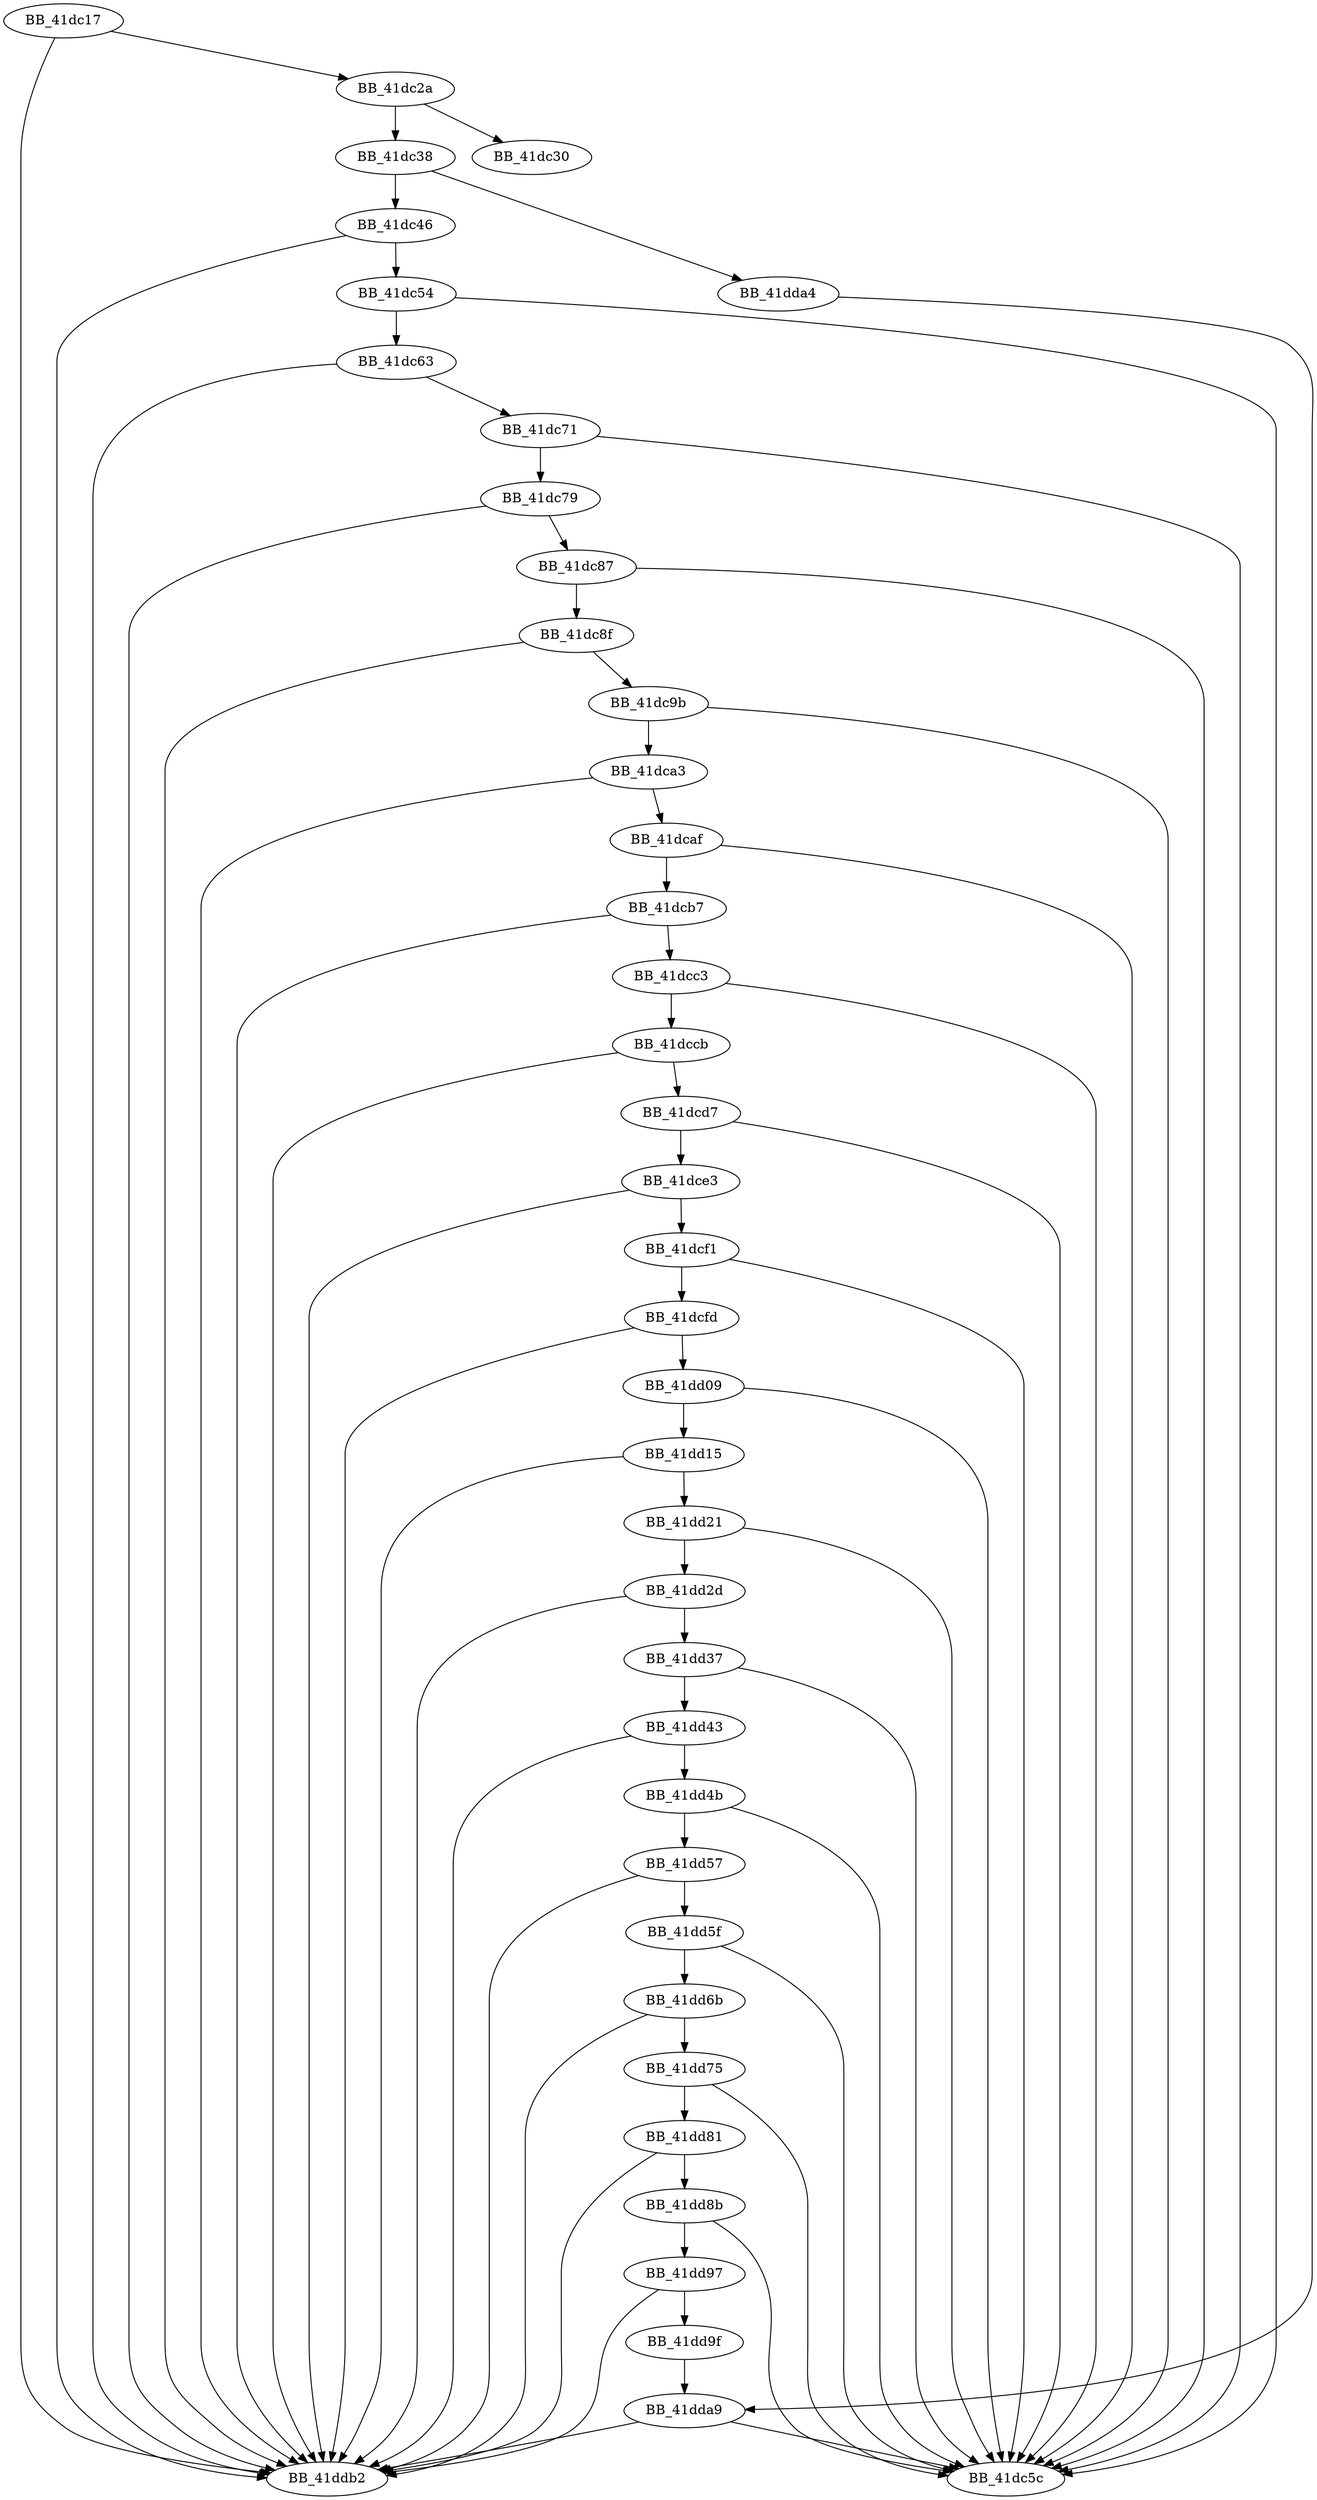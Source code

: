 DiGraph __wchartodigit{
BB_41dc17->BB_41dc2a
BB_41dc17->BB_41ddb2
BB_41dc2a->BB_41dc30
BB_41dc2a->BB_41dc38
BB_41dc38->BB_41dc46
BB_41dc38->BB_41dda4
BB_41dc46->BB_41dc54
BB_41dc46->BB_41ddb2
BB_41dc54->BB_41dc5c
BB_41dc54->BB_41dc63
BB_41dc63->BB_41dc71
BB_41dc63->BB_41ddb2
BB_41dc71->BB_41dc5c
BB_41dc71->BB_41dc79
BB_41dc79->BB_41dc87
BB_41dc79->BB_41ddb2
BB_41dc87->BB_41dc5c
BB_41dc87->BB_41dc8f
BB_41dc8f->BB_41dc9b
BB_41dc8f->BB_41ddb2
BB_41dc9b->BB_41dc5c
BB_41dc9b->BB_41dca3
BB_41dca3->BB_41dcaf
BB_41dca3->BB_41ddb2
BB_41dcaf->BB_41dc5c
BB_41dcaf->BB_41dcb7
BB_41dcb7->BB_41dcc3
BB_41dcb7->BB_41ddb2
BB_41dcc3->BB_41dc5c
BB_41dcc3->BB_41dccb
BB_41dccb->BB_41dcd7
BB_41dccb->BB_41ddb2
BB_41dcd7->BB_41dc5c
BB_41dcd7->BB_41dce3
BB_41dce3->BB_41dcf1
BB_41dce3->BB_41ddb2
BB_41dcf1->BB_41dc5c
BB_41dcf1->BB_41dcfd
BB_41dcfd->BB_41dd09
BB_41dcfd->BB_41ddb2
BB_41dd09->BB_41dc5c
BB_41dd09->BB_41dd15
BB_41dd15->BB_41dd21
BB_41dd15->BB_41ddb2
BB_41dd21->BB_41dc5c
BB_41dd21->BB_41dd2d
BB_41dd2d->BB_41dd37
BB_41dd2d->BB_41ddb2
BB_41dd37->BB_41dc5c
BB_41dd37->BB_41dd43
BB_41dd43->BB_41dd4b
BB_41dd43->BB_41ddb2
BB_41dd4b->BB_41dc5c
BB_41dd4b->BB_41dd57
BB_41dd57->BB_41dd5f
BB_41dd57->BB_41ddb2
BB_41dd5f->BB_41dc5c
BB_41dd5f->BB_41dd6b
BB_41dd6b->BB_41dd75
BB_41dd6b->BB_41ddb2
BB_41dd75->BB_41dc5c
BB_41dd75->BB_41dd81
BB_41dd81->BB_41dd8b
BB_41dd81->BB_41ddb2
BB_41dd8b->BB_41dc5c
BB_41dd8b->BB_41dd97
BB_41dd97->BB_41dd9f
BB_41dd97->BB_41ddb2
BB_41dd9f->BB_41dda9
BB_41dda4->BB_41dda9
BB_41dda9->BB_41dc5c
BB_41dda9->BB_41ddb2
}
